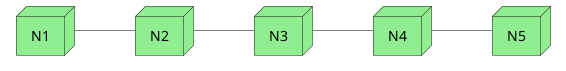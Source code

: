 @startuml
left to right direction

node N1 #LightGreen
node N2 #LightGreen
node N3 #LightGreen
node N4 #LightGreen
node N5 #LightGreen

N1 -[#Gray]- N2
'N1 -[#Gray]- N5
N2 -[#Gray]- N3
N3 -[#Gray]- N4
N4 -[#Gray]- N5

@enduml

